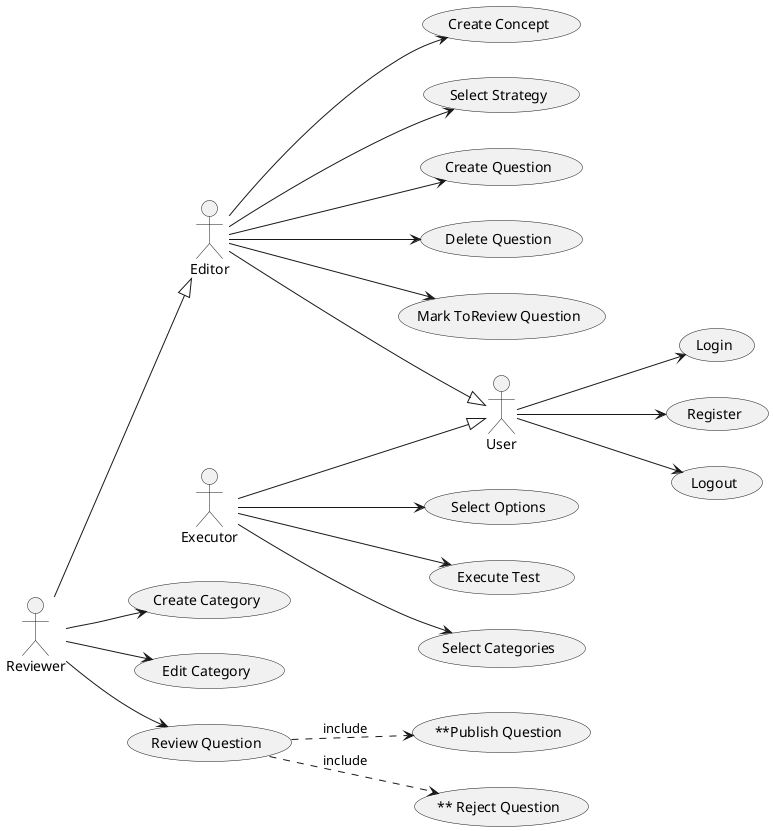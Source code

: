 @startuml useCases_app
left to right direction
actor User
actor Editor
actor Reviewer
usecase "Login" as login
usecase "Register" as register
usecase "Logout" as logout

usecase "Create Concept" as createConcept
usecase "Select Strategy" as selectStrategy
usecase "Create Question" as createQ
usecase "Delete Question" as deleteQ

usecase "Select Categories" as selectCats
usecase "Select Options" as selectOps
usecase "Execute Test" as execT

usecase "Create Category" as createCat
usecase "Edit Category" as editC
usecase "Mark ToReview Question" as markQ
usecase "** Reject Question" as rejectA
usecase "Review Question" as reviewQ
usecase "**Publish Question" as publishQ


Editor --|> User
Reviewer --|> Editor
Executor --|> User

Editor --> createConcept
Editor --> selectStrategy
Editor --> createQ
Editor --> deleteQ
Editor --> markQ

User --> login
User --> register
User --> logout

Executor --> selectCats
Executor --> selectOps
Executor --> execT

Reviewer --> createCat
Reviewer --> editC
Reviewer --> reviewQ
    reviewQ ..> rejectA :include
    reviewQ ..> publishQ :include


@enduml